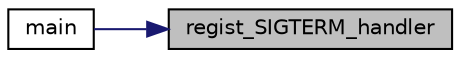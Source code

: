 digraph "regist_SIGTERM_handler"
{
 // LATEX_PDF_SIZE
  edge [fontname="Helvetica",fontsize="10",labelfontname="Helvetica",labelfontsize="10"];
  node [fontname="Helvetica",fontsize="10",shape=record];
  rankdir="RL";
  Node35 [label="regist_SIGTERM_handler",height=0.2,width=0.4,color="black", fillcolor="grey75", style="filled", fontcolor="black",tooltip="SIGTERM 信号的处理函数 当收到 SIGTERM 信号，在代评测队列末端加上 type = 0, id = -1 的任务，用于标识结束 master 工作的意愿。之后在 loop 循环中会据此判断..."];
  Node35 -> Node36 [dir="back",color="midnightblue",fontsize="10",style="solid",fontname="Helvetica"];
  Node36 [label="main",height=0.2,width=0.4,color="black", fillcolor="white", style="filled",URL="$master_8cpp.html#ac0f2228420376f4db7e1274f2b41667c",tooltip="master 端主程序循环 加载配置信息；连接数据库；取待评测任务信息，交由子进程并评测；创建并分离发送心跳线程 // to be done"];
}

